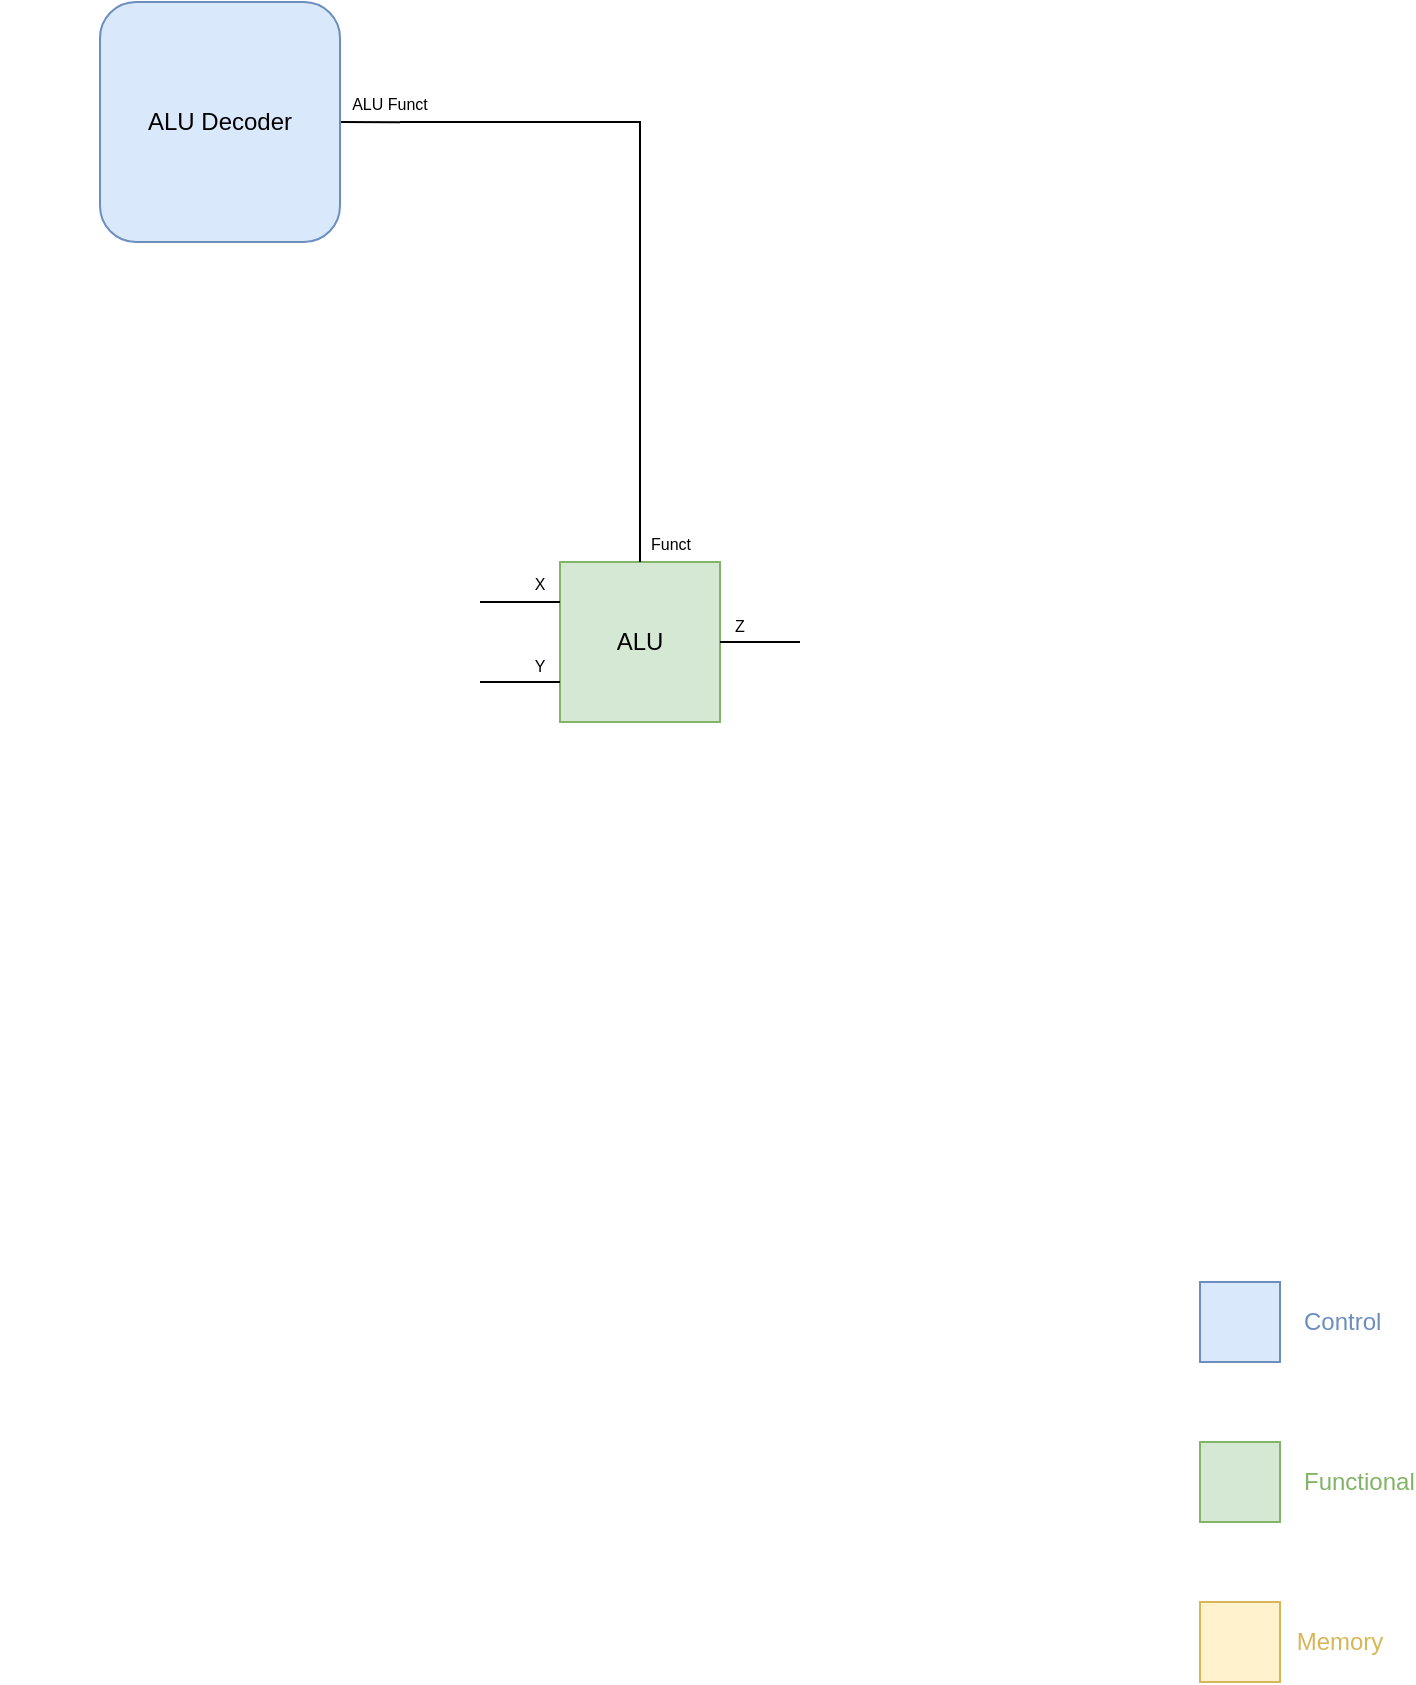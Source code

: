 <mxfile version="12.6.4" type="github">
  <diagram id="l-QONBMP0DDUvviEroiV" name="Page-1">
    <mxGraphModel dx="1287" dy="833" grid="1" gridSize="10" guides="1" tooltips="1" connect="1" arrows="1" fold="0" page="1" pageScale="1" pageWidth="1654" pageHeight="1169" math="0" shadow="0">
      <root>
        <mxCell id="0"/>
        <mxCell id="1" parent="0"/>
        <mxCell id="b9wL08kcFKdRMESmPfWV-15" value="" style="whiteSpace=wrap;html=1;aspect=fixed;fillColor=#dae8fc;strokeColor=#6c8ebf;" vertex="1" parent="1">
          <mxGeometry x="1240" y="920" width="40" height="40" as="geometry"/>
        </mxCell>
        <mxCell id="b9wL08kcFKdRMESmPfWV-16" value="" style="whiteSpace=wrap;html=1;aspect=fixed;fillColor=#d5e8d4;strokeColor=#82b366;" vertex="1" parent="1">
          <mxGeometry x="1240" y="1000" width="40" height="40" as="geometry"/>
        </mxCell>
        <mxCell id="b9wL08kcFKdRMESmPfWV-17" value="" style="whiteSpace=wrap;html=1;aspect=fixed;fillColor=#fff2cc;strokeColor=#d6b656;" vertex="1" parent="1">
          <mxGeometry x="1240" y="1080" width="40" height="40" as="geometry"/>
        </mxCell>
        <mxCell id="b9wL08kcFKdRMESmPfWV-18" value="&lt;font color=&quot;#6c8ebf&quot;&gt;Control&lt;/font&gt;" style="text;html=1;strokeColor=none;fillColor=none;align=left;verticalAlign=middle;whiteSpace=wrap;rounded=0;" vertex="1" parent="1">
          <mxGeometry x="1290" y="930" width="40" height="20" as="geometry"/>
        </mxCell>
        <mxCell id="b9wL08kcFKdRMESmPfWV-19" value="&lt;font&gt;Functional&lt;/font&gt;" style="text;html=1;strokeColor=none;fillColor=none;align=left;verticalAlign=middle;whiteSpace=wrap;rounded=0;fontColor=#82B366;" vertex="1" parent="1">
          <mxGeometry x="1290" y="1010" width="40" height="20" as="geometry"/>
        </mxCell>
        <mxCell id="b9wL08kcFKdRMESmPfWV-20" value="&lt;font&gt;Memory&lt;/font&gt;" style="text;html=1;strokeColor=none;fillColor=none;align=center;verticalAlign=middle;whiteSpace=wrap;rounded=0;fontColor=#D6B656;" vertex="1" parent="1">
          <mxGeometry x="1290" y="1087.5" width="40" height="25" as="geometry"/>
        </mxCell>
        <mxCell id="b9wL08kcFKdRMESmPfWV-29" value="" style="group" vertex="1" connectable="0" parent="1">
          <mxGeometry x="640" y="280" width="200" height="120" as="geometry"/>
        </mxCell>
        <mxCell id="b9wL08kcFKdRMESmPfWV-27" style="edgeStyle=none;rounded=0;orthogonalLoop=1;jettySize=auto;html=1;exitX=1;exitY=0.5;exitDx=0;exitDy=0;endArrow=none;endFill=0;fontColor=#D6B656;" edge="1" parent="b9wL08kcFKdRMESmPfWV-29" source="b9wL08kcFKdRMESmPfWV-22">
          <mxGeometry relative="1" as="geometry">
            <mxPoint x="200" y="60.095" as="targetPoint"/>
          </mxGeometry>
        </mxCell>
        <mxCell id="b9wL08kcFKdRMESmPfWV-22" value="ALU Decoder" style="rounded=1;whiteSpace=wrap;html=1;fillColor=#dae8fc;strokeColor=#6c8ebf;" vertex="1" parent="b9wL08kcFKdRMESmPfWV-29">
          <mxGeometry x="50" width="120" height="120" as="geometry"/>
        </mxCell>
        <mxCell id="b9wL08kcFKdRMESmPfWV-31" value="" style="group" vertex="1" connectable="0" parent="1">
          <mxGeometry x="880" y="530" width="160" height="110" as="geometry"/>
        </mxCell>
        <mxCell id="b9wL08kcFKdRMESmPfWV-30" value="" style="group" vertex="1" connectable="0" parent="b9wL08kcFKdRMESmPfWV-31">
          <mxGeometry width="160" height="110" as="geometry"/>
        </mxCell>
        <mxCell id="b9wL08kcFKdRMESmPfWV-25" value="" style="group;container=1;" vertex="1" connectable="0" parent="b9wL08kcFKdRMESmPfWV-30">
          <mxGeometry width="160" height="110" as="geometry">
            <mxRectangle width="50" height="40" as="alternateBounds"/>
          </mxGeometry>
        </mxCell>
        <mxCell id="b9wL08kcFKdRMESmPfWV-21" value="" style="group" vertex="1" connectable="0" parent="b9wL08kcFKdRMESmPfWV-25">
          <mxGeometry y="30" width="160" height="80" as="geometry"/>
        </mxCell>
        <mxCell id="b9wL08kcFKdRMESmPfWV-4" value="ALU" style="whiteSpace=wrap;html=1;aspect=fixed;fillColor=#d5e8d4;strokeColor=#82b366;" vertex="1" parent="b9wL08kcFKdRMESmPfWV-21">
          <mxGeometry x="40" width="80" height="80" as="geometry"/>
        </mxCell>
        <mxCell id="b9wL08kcFKdRMESmPfWV-5" value="" style="endArrow=none;html=1;entryX=0;entryY=0.25;entryDx=0;entryDy=0;" edge="1" parent="b9wL08kcFKdRMESmPfWV-21" target="b9wL08kcFKdRMESmPfWV-4">
          <mxGeometry width="50" height="50" relative="1" as="geometry">
            <mxPoint y="20" as="sourcePoint"/>
            <mxPoint x="20" as="targetPoint"/>
          </mxGeometry>
        </mxCell>
        <mxCell id="b9wL08kcFKdRMESmPfWV-6" value="" style="endArrow=none;html=1;entryX=0;entryY=0.25;entryDx=0;entryDy=0;" edge="1" parent="b9wL08kcFKdRMESmPfWV-21">
          <mxGeometry width="50" height="50" relative="1" as="geometry">
            <mxPoint x="1.137e-13" y="60.0" as="sourcePoint"/>
            <mxPoint x="40" y="60.0" as="targetPoint"/>
          </mxGeometry>
        </mxCell>
        <mxCell id="b9wL08kcFKdRMESmPfWV-7" value="&lt;font style=&quot;font-size: 8px&quot;&gt;X&lt;/font&gt;" style="text;html=1;strokeColor=none;fillColor=none;align=center;verticalAlign=middle;whiteSpace=wrap;rounded=0;" vertex="1" parent="b9wL08kcFKdRMESmPfWV-21">
          <mxGeometry x="20" width="20" height="20" as="geometry"/>
        </mxCell>
        <mxCell id="b9wL08kcFKdRMESmPfWV-10" value="&lt;span style=&quot;font-size: 8px&quot;&gt;Y&lt;/span&gt;" style="text;html=1;strokeColor=none;fillColor=none;align=center;verticalAlign=middle;whiteSpace=wrap;rounded=0;" vertex="1" parent="b9wL08kcFKdRMESmPfWV-21">
          <mxGeometry x="20" y="41.05" width="20" height="20" as="geometry"/>
        </mxCell>
        <mxCell id="b9wL08kcFKdRMESmPfWV-13" value="" style="endArrow=none;html=1;exitX=1;exitY=0.5;exitDx=0;exitDy=0;" edge="1" parent="b9wL08kcFKdRMESmPfWV-21" source="b9wL08kcFKdRMESmPfWV-4">
          <mxGeometry width="50" height="50" relative="1" as="geometry">
            <mxPoint x="120" y="50" as="sourcePoint"/>
            <mxPoint x="160" y="40" as="targetPoint"/>
          </mxGeometry>
        </mxCell>
        <mxCell id="b9wL08kcFKdRMESmPfWV-14" value="&lt;span style=&quot;font-size: 8px&quot;&gt;Z&lt;/span&gt;" style="text;html=1;strokeColor=none;fillColor=none;align=center;verticalAlign=middle;whiteSpace=wrap;rounded=0;" vertex="1" parent="b9wL08kcFKdRMESmPfWV-21">
          <mxGeometry x="120" y="21.05" width="20" height="20" as="geometry"/>
        </mxCell>
        <mxCell id="b9wL08kcFKdRMESmPfWV-23" style="edgeStyle=none;rounded=0;orthogonalLoop=1;jettySize=auto;html=1;exitX=0.5;exitY=0;exitDx=0;exitDy=0;fontColor=#D6B656;endArrow=none;endFill=0;" edge="1" parent="b9wL08kcFKdRMESmPfWV-25" source="b9wL08kcFKdRMESmPfWV-4">
          <mxGeometry relative="1" as="geometry">
            <mxPoint x="80" y="-10" as="targetPoint"/>
            <Array as="points">
              <mxPoint x="80"/>
            </Array>
          </mxGeometry>
        </mxCell>
        <mxCell id="b9wL08kcFKdRMESmPfWV-24" value="&lt;span style=&quot;font-size: 8px&quot;&gt;Funct&lt;/span&gt;" style="text;html=1;strokeColor=none;fillColor=none;align=center;verticalAlign=middle;whiteSpace=wrap;rounded=0;" vertex="1" parent="b9wL08kcFKdRMESmPfWV-25">
          <mxGeometry x="81" y="10" width="29" height="20" as="geometry"/>
        </mxCell>
        <mxCell id="b9wL08kcFKdRMESmPfWV-32" value="" style="endArrow=none;html=1;fontColor=#D6B656;rounded=0;" edge="1" parent="1">
          <mxGeometry width="50" height="50" relative="1" as="geometry">
            <mxPoint x="960" y="520" as="sourcePoint"/>
            <mxPoint x="840" y="340" as="targetPoint"/>
            <Array as="points">
              <mxPoint x="960" y="340"/>
            </Array>
          </mxGeometry>
        </mxCell>
        <mxCell id="b9wL08kcFKdRMESmPfWV-28" value="&lt;font style=&quot;font-size: 8px&quot;&gt;ALU Funct&lt;/font&gt;" style="text;html=1;strokeColor=none;fillColor=none;align=center;verticalAlign=middle;whiteSpace=wrap;rounded=0;" vertex="1" parent="1">
          <mxGeometry x="810" y="320" width="50" height="20" as="geometry"/>
        </mxCell>
      </root>
    </mxGraphModel>
  </diagram>
</mxfile>
